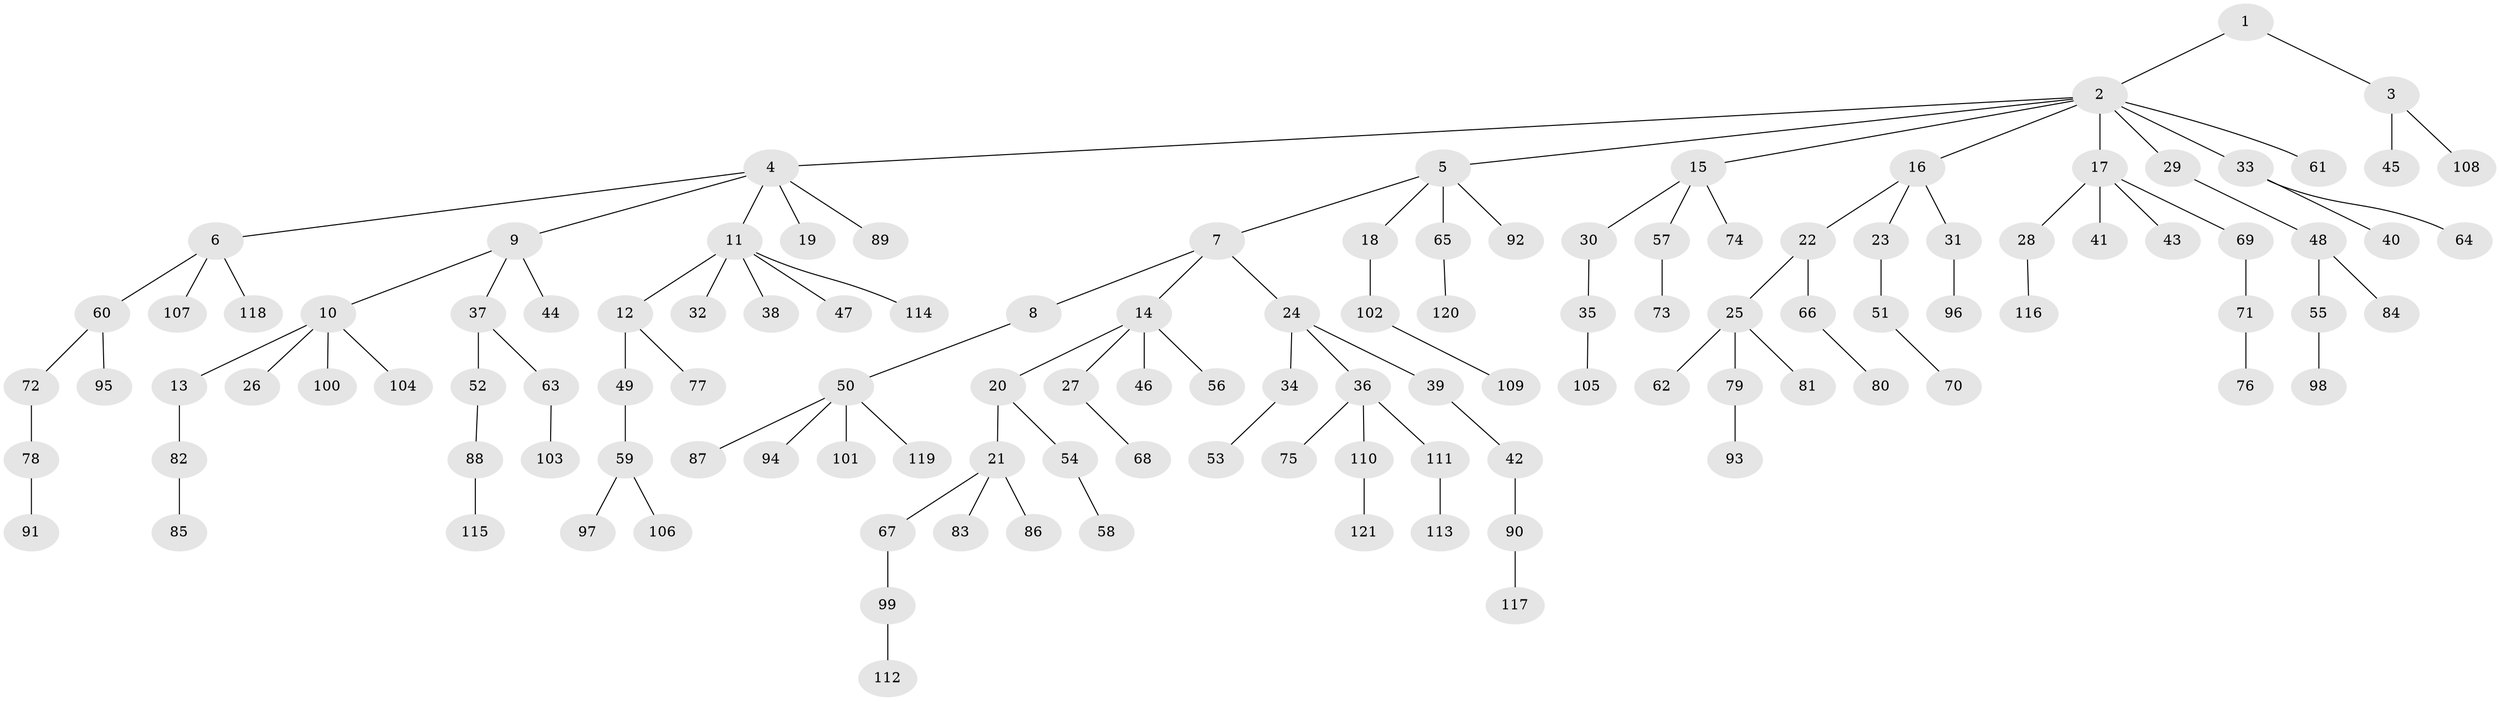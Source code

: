 // Generated by graph-tools (version 1.1) at 2025/11/02/27/25 16:11:25]
// undirected, 121 vertices, 120 edges
graph export_dot {
graph [start="1"]
  node [color=gray90,style=filled];
  1;
  2;
  3;
  4;
  5;
  6;
  7;
  8;
  9;
  10;
  11;
  12;
  13;
  14;
  15;
  16;
  17;
  18;
  19;
  20;
  21;
  22;
  23;
  24;
  25;
  26;
  27;
  28;
  29;
  30;
  31;
  32;
  33;
  34;
  35;
  36;
  37;
  38;
  39;
  40;
  41;
  42;
  43;
  44;
  45;
  46;
  47;
  48;
  49;
  50;
  51;
  52;
  53;
  54;
  55;
  56;
  57;
  58;
  59;
  60;
  61;
  62;
  63;
  64;
  65;
  66;
  67;
  68;
  69;
  70;
  71;
  72;
  73;
  74;
  75;
  76;
  77;
  78;
  79;
  80;
  81;
  82;
  83;
  84;
  85;
  86;
  87;
  88;
  89;
  90;
  91;
  92;
  93;
  94;
  95;
  96;
  97;
  98;
  99;
  100;
  101;
  102;
  103;
  104;
  105;
  106;
  107;
  108;
  109;
  110;
  111;
  112;
  113;
  114;
  115;
  116;
  117;
  118;
  119;
  120;
  121;
  1 -- 2;
  1 -- 3;
  2 -- 4;
  2 -- 5;
  2 -- 15;
  2 -- 16;
  2 -- 17;
  2 -- 29;
  2 -- 33;
  2 -- 61;
  3 -- 45;
  3 -- 108;
  4 -- 6;
  4 -- 9;
  4 -- 11;
  4 -- 19;
  4 -- 89;
  5 -- 7;
  5 -- 18;
  5 -- 65;
  5 -- 92;
  6 -- 60;
  6 -- 107;
  6 -- 118;
  7 -- 8;
  7 -- 14;
  7 -- 24;
  8 -- 50;
  9 -- 10;
  9 -- 37;
  9 -- 44;
  10 -- 13;
  10 -- 26;
  10 -- 100;
  10 -- 104;
  11 -- 12;
  11 -- 32;
  11 -- 38;
  11 -- 47;
  11 -- 114;
  12 -- 49;
  12 -- 77;
  13 -- 82;
  14 -- 20;
  14 -- 27;
  14 -- 46;
  14 -- 56;
  15 -- 30;
  15 -- 57;
  15 -- 74;
  16 -- 22;
  16 -- 23;
  16 -- 31;
  17 -- 28;
  17 -- 41;
  17 -- 43;
  17 -- 69;
  18 -- 102;
  20 -- 21;
  20 -- 54;
  21 -- 67;
  21 -- 83;
  21 -- 86;
  22 -- 25;
  22 -- 66;
  23 -- 51;
  24 -- 34;
  24 -- 36;
  24 -- 39;
  25 -- 62;
  25 -- 79;
  25 -- 81;
  27 -- 68;
  28 -- 116;
  29 -- 48;
  30 -- 35;
  31 -- 96;
  33 -- 40;
  33 -- 64;
  34 -- 53;
  35 -- 105;
  36 -- 75;
  36 -- 110;
  36 -- 111;
  37 -- 52;
  37 -- 63;
  39 -- 42;
  42 -- 90;
  48 -- 55;
  48 -- 84;
  49 -- 59;
  50 -- 87;
  50 -- 94;
  50 -- 101;
  50 -- 119;
  51 -- 70;
  52 -- 88;
  54 -- 58;
  55 -- 98;
  57 -- 73;
  59 -- 97;
  59 -- 106;
  60 -- 72;
  60 -- 95;
  63 -- 103;
  65 -- 120;
  66 -- 80;
  67 -- 99;
  69 -- 71;
  71 -- 76;
  72 -- 78;
  78 -- 91;
  79 -- 93;
  82 -- 85;
  88 -- 115;
  90 -- 117;
  99 -- 112;
  102 -- 109;
  110 -- 121;
  111 -- 113;
}
